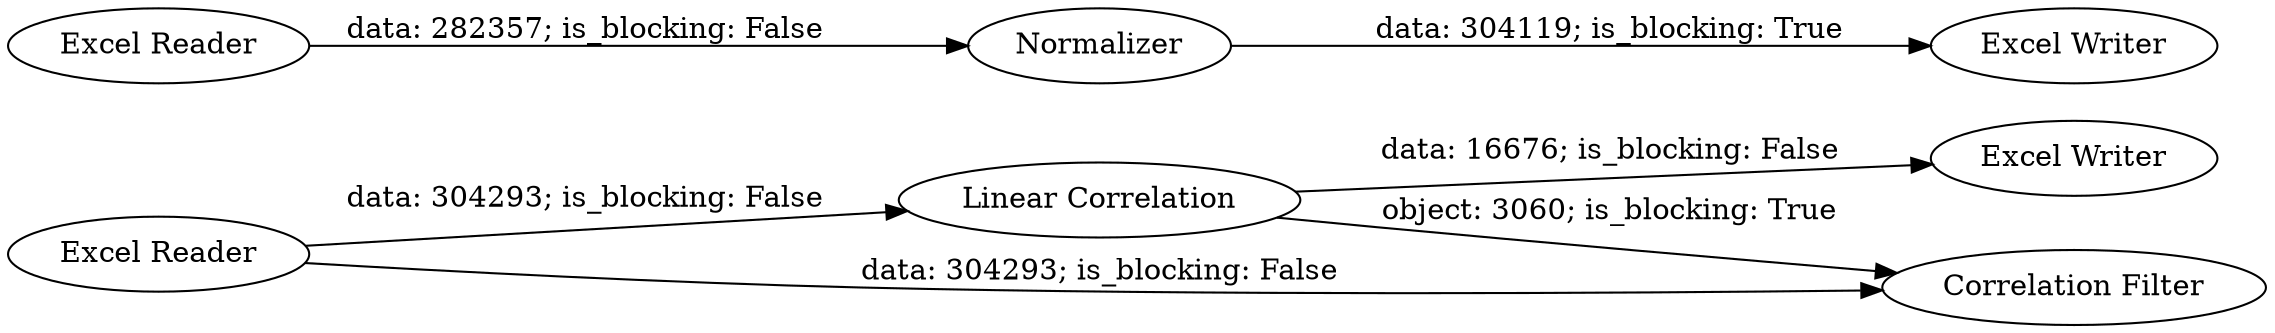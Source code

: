 digraph {
	"-6744302196914376552_7" [label="Excel Writer"]
	"-6744302196914376552_5" [label="Linear Correlation"]
	"-6744302196914376552_4" [label="Excel Reader"]
	"-6744302196914376552_2" [label=Normalizer]
	"-6744302196914376552_1" [label="Excel Reader"]
	"-6744302196914376552_3" [label="Excel Writer"]
	"-6744302196914376552_6" [label="Correlation Filter"]
	"-6744302196914376552_1" -> "-6744302196914376552_2" [label="data: 282357; is_blocking: False"]
	"-6744302196914376552_4" -> "-6744302196914376552_6" [label="data: 304293; is_blocking: False"]
	"-6744302196914376552_5" -> "-6744302196914376552_7" [label="data: 16676; is_blocking: False"]
	"-6744302196914376552_5" -> "-6744302196914376552_6" [label="object: 3060; is_blocking: True"]
	"-6744302196914376552_4" -> "-6744302196914376552_5" [label="data: 304293; is_blocking: False"]
	"-6744302196914376552_2" -> "-6744302196914376552_3" [label="data: 304119; is_blocking: True"]
	rankdir=LR
}
